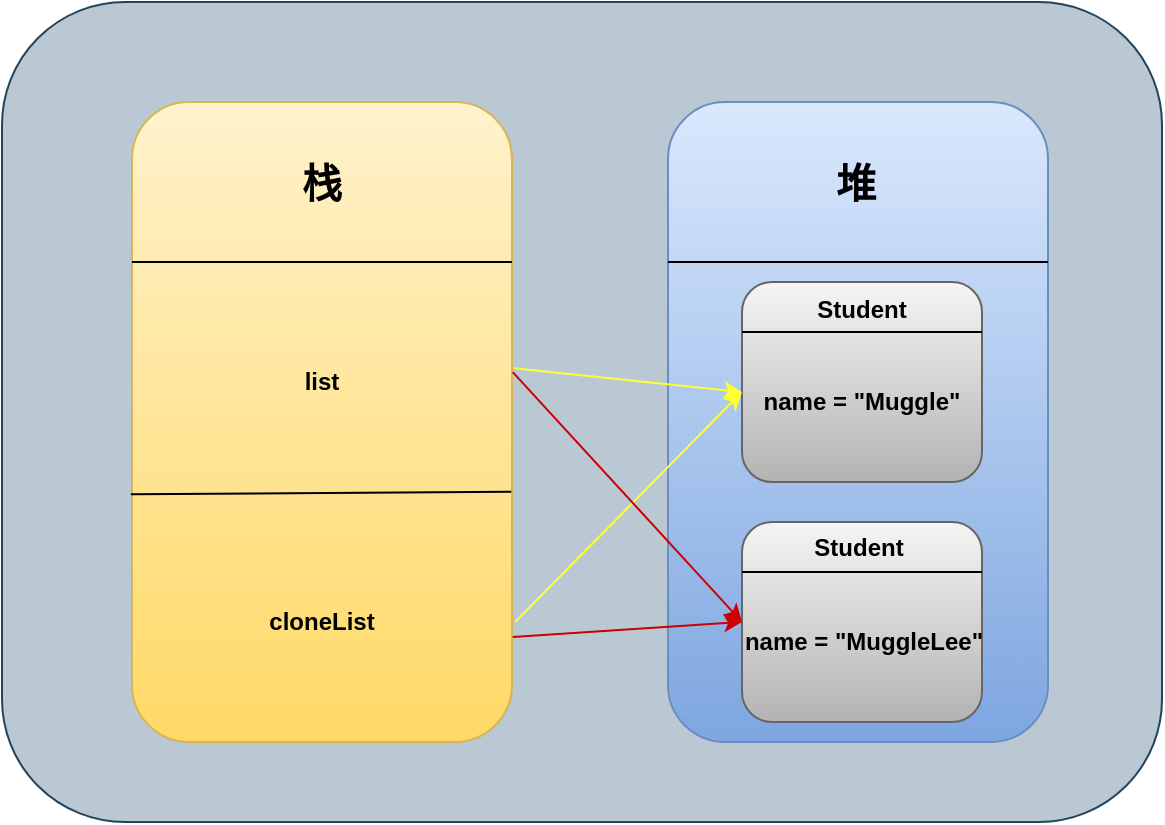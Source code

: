 <mxfile version="10.7.8" type="device"><diagram id="Rob_iFpD9BojMDqzuaLn" name="Page-1"><mxGraphModel dx="964" dy="626" grid="1" gridSize="10" guides="1" tooltips="1" connect="1" arrows="1" fold="1" page="1" pageScale="1" pageWidth="827" pageHeight="1169" math="0" shadow="0"><root><mxCell id="0"/><mxCell id="1" parent="0"/><mxCell id="eepY1AI8bnOtlekWDzPc-43" value="" style="rounded=1;whiteSpace=wrap;html=1;fontFamily=Helvetica;fontSize=20;fillColor=#bac8d3;strokeColor=#23445d;" vertex="1" parent="1"><mxGeometry x="80" y="180" width="580" height="410" as="geometry"/></mxCell><mxCell id="eepY1AI8bnOtlekWDzPc-12" value="" style="rounded=1;whiteSpace=wrap;html=1;fontStyle=1;fontFamily=Helvetica;gradientColor=#ffd966;fillColor=#fff2cc;strokeColor=#d6b656;" vertex="1" parent="1"><mxGeometry x="145" y="230" width="190" height="320" as="geometry"/></mxCell><mxCell id="eepY1AI8bnOtlekWDzPc-13" value="" style="endArrow=none;html=1;exitX=0;exitY=0.25;exitDx=0;exitDy=0;entryX=1;entryY=0.25;entryDx=0;entryDy=0;fontStyle=1;fontFamily=Helvetica;" edge="1" parent="1" source="eepY1AI8bnOtlekWDzPc-12" target="eepY1AI8bnOtlekWDzPc-12"><mxGeometry width="50" height="50" relative="1" as="geometry"><mxPoint x="200" y="320" as="sourcePoint"/><mxPoint x="250" y="270" as="targetPoint"/></mxGeometry></mxCell><mxCell id="eepY1AI8bnOtlekWDzPc-14" value="栈" style="text;html=1;strokeColor=none;fillColor=none;align=center;verticalAlign=middle;whiteSpace=wrap;rounded=0;fontStyle=1;fontFamily=Helvetica;fontSize=20;" vertex="1" parent="1"><mxGeometry x="220" y="260" width="40" height="20" as="geometry"/></mxCell><mxCell id="eepY1AI8bnOtlekWDzPc-20" value="" style="rounded=1;whiteSpace=wrap;html=1;fontStyle=1;fontFamily=Helvetica;gradientColor=#7ea6e0;fillColor=#dae8fc;strokeColor=#6c8ebf;" vertex="1" parent="1"><mxGeometry x="413" y="230" width="190" height="320" as="geometry"/></mxCell><mxCell id="eepY1AI8bnOtlekWDzPc-21" value="" style="endArrow=none;html=1;exitX=0;exitY=0.25;exitDx=0;exitDy=0;entryX=1;entryY=0.25;entryDx=0;entryDy=0;fontStyle=1;fontFamily=Helvetica;" edge="1" parent="1" source="eepY1AI8bnOtlekWDzPc-20" target="eepY1AI8bnOtlekWDzPc-20"><mxGeometry width="50" height="50" relative="1" as="geometry"><mxPoint x="238" y="220" as="sourcePoint"/><mxPoint x="288" y="170" as="targetPoint"/></mxGeometry></mxCell><mxCell id="eepY1AI8bnOtlekWDzPc-22" value="堆" style="text;html=1;strokeColor=none;fillColor=none;align=center;verticalAlign=middle;whiteSpace=wrap;rounded=0;fontStyle=1;fontFamily=Helvetica;fontSize=20;" vertex="1" parent="1"><mxGeometry x="487" y="260" width="40" height="20" as="geometry"/></mxCell><mxCell id="eepY1AI8bnOtlekWDzPc-24" value="list" style="text;html=1;strokeColor=none;fillColor=none;align=center;verticalAlign=middle;whiteSpace=wrap;rounded=0;fontStyle=1;fontFamily=Helvetica;" vertex="1" parent="1"><mxGeometry x="220" y="360" width="40" height="20" as="geometry"/></mxCell><mxCell id="eepY1AI8bnOtlekWDzPc-25" value="cloneList" style="text;html=1;strokeColor=none;fillColor=none;align=center;verticalAlign=middle;whiteSpace=wrap;rounded=0;fontStyle=1;fontFamily=Helvetica;" vertex="1" parent="1"><mxGeometry x="220" y="480" width="40" height="20" as="geometry"/></mxCell><mxCell id="eepY1AI8bnOtlekWDzPc-26" value="" style="rounded=1;whiteSpace=wrap;html=1;fontStyle=1;fontFamily=Helvetica;gradientColor=#b3b3b3;fillColor=#f5f5f5;strokeColor=#666666;" vertex="1" parent="1"><mxGeometry x="450" y="320" width="120" height="100" as="geometry"/></mxCell><mxCell id="eepY1AI8bnOtlekWDzPc-27" value="" style="endArrow=none;html=1;exitX=0;exitY=0.25;exitDx=0;exitDy=0;entryX=1;entryY=0.25;entryDx=0;entryDy=0;fontStyle=1;fontFamily=Helvetica;" edge="1" parent="1" source="eepY1AI8bnOtlekWDzPc-26" target="eepY1AI8bnOtlekWDzPc-26"><mxGeometry width="50" height="50" relative="1" as="geometry"><mxPoint x="637" y="380" as="sourcePoint"/><mxPoint x="687" y="330" as="targetPoint"/></mxGeometry></mxCell><mxCell id="eepY1AI8bnOtlekWDzPc-28" value="Student" style="text;html=1;strokeColor=none;fillColor=none;align=center;verticalAlign=middle;whiteSpace=wrap;rounded=0;fontStyle=1;fontFamily=Helvetica;" vertex="1" parent="1"><mxGeometry x="490" y="324" width="40" height="20" as="geometry"/></mxCell><mxCell id="eepY1AI8bnOtlekWDzPc-29" value="name = &quot;Muggle&quot;" style="text;html=1;strokeColor=none;fillColor=none;align=center;verticalAlign=middle;whiteSpace=wrap;rounded=0;fontStyle=1;fontFamily=Helvetica;" vertex="1" parent="1"><mxGeometry x="450" y="370" width="120" height="20" as="geometry"/></mxCell><mxCell id="eepY1AI8bnOtlekWDzPc-31" value="" style="rounded=1;whiteSpace=wrap;html=1;fontStyle=1;fontFamily=Helvetica;gradientColor=#b3b3b3;fillColor=#f5f5f5;strokeColor=#666666;" vertex="1" parent="1"><mxGeometry x="450" y="440" width="120" height="100" as="geometry"/></mxCell><mxCell id="eepY1AI8bnOtlekWDzPc-32" value="" style="endArrow=none;html=1;exitX=0;exitY=0.25;exitDx=0;exitDy=0;entryX=1;entryY=0.25;entryDx=0;entryDy=0;fontStyle=1;fontFamily=Helvetica;" edge="1" parent="1" source="eepY1AI8bnOtlekWDzPc-31" target="eepY1AI8bnOtlekWDzPc-31"><mxGeometry width="50" height="50" relative="1" as="geometry"><mxPoint x="637" y="500" as="sourcePoint"/><mxPoint x="687" y="450" as="targetPoint"/></mxGeometry></mxCell><mxCell id="eepY1AI8bnOtlekWDzPc-33" value="Student" style="text;html=1;strokeColor=none;fillColor=none;align=center;verticalAlign=middle;whiteSpace=wrap;rounded=0;fontStyle=1;fontFamily=Helvetica;" vertex="1" parent="1"><mxGeometry x="490" y="440" width="37" height="26" as="geometry"/></mxCell><mxCell id="eepY1AI8bnOtlekWDzPc-34" value="name = &quot;MuggleLee&quot;" style="text;html=1;strokeColor=none;fillColor=none;align=center;verticalAlign=middle;whiteSpace=wrap;rounded=0;fontStyle=1;fontFamily=Helvetica;" vertex="1" parent="1"><mxGeometry x="442" y="490" width="138" height="20" as="geometry"/></mxCell><mxCell id="eepY1AI8bnOtlekWDzPc-37" value="" style="endArrow=none;html=1;fontFamily=Helvetica;fontSize=20;exitX=-0.003;exitY=0.613;exitDx=0;exitDy=0;exitPerimeter=0;entryX=0.998;entryY=0.609;entryDx=0;entryDy=0;entryPerimeter=0;" edge="1" parent="1" source="eepY1AI8bnOtlekWDzPc-12" target="eepY1AI8bnOtlekWDzPc-12"><mxGeometry width="50" height="50" relative="1" as="geometry"><mxPoint x="144" y="426" as="sourcePoint"/><mxPoint x="337" y="426" as="targetPoint"/></mxGeometry></mxCell><mxCell id="eepY1AI8bnOtlekWDzPc-39" value="" style="endArrow=classic;html=1;fontFamily=Helvetica;fontSize=20;exitX=1.005;exitY=0.416;exitDx=0;exitDy=0;exitPerimeter=0;entryX=0;entryY=0.25;entryDx=0;entryDy=0;strokeColor=#FFFF33;" edge="1" parent="1" source="eepY1AI8bnOtlekWDzPc-12" target="eepY1AI8bnOtlekWDzPc-29"><mxGeometry width="50" height="50" relative="1" as="geometry"><mxPoint x="360" y="380" as="sourcePoint"/><mxPoint x="410" y="330" as="targetPoint"/></mxGeometry></mxCell><mxCell id="eepY1AI8bnOtlekWDzPc-40" value="" style="endArrow=classic;html=1;fontFamily=Helvetica;fontSize=20;exitX=1.009;exitY=0.812;exitDx=0;exitDy=0;exitPerimeter=0;entryX=0;entryY=0.25;entryDx=0;entryDy=0;strokeColor=#FFFF33;" edge="1" parent="1" source="eepY1AI8bnOtlekWDzPc-12" target="eepY1AI8bnOtlekWDzPc-29"><mxGeometry width="50" height="50" relative="1" as="geometry"><mxPoint x="370" y="490" as="sourcePoint"/><mxPoint x="420" y="440" as="targetPoint"/></mxGeometry></mxCell><mxCell id="eepY1AI8bnOtlekWDzPc-41" value="" style="endArrow=classic;html=1;fontFamily=Helvetica;fontSize=20;exitX=1.002;exitY=0.422;exitDx=0;exitDy=0;exitPerimeter=0;entryX=0;entryY=0.5;entryDx=0;entryDy=0;strokeColor=#CC0000;" edge="1" parent="1" source="eepY1AI8bnOtlekWDzPc-12" target="eepY1AI8bnOtlekWDzPc-31"><mxGeometry width="50" height="50" relative="1" as="geometry"><mxPoint x="350" y="440" as="sourcePoint"/><mxPoint x="400" y="390" as="targetPoint"/></mxGeometry></mxCell><mxCell id="eepY1AI8bnOtlekWDzPc-42" value="" style="endArrow=classic;html=1;fontFamily=Helvetica;fontSize=20;exitX=1.002;exitY=0.836;exitDx=0;exitDy=0;exitPerimeter=0;entryX=0;entryY=0.5;entryDx=0;entryDy=0;strokeColor=#CC0000;" edge="1" parent="1" source="eepY1AI8bnOtlekWDzPc-12" target="eepY1AI8bnOtlekWDzPc-31"><mxGeometry width="50" height="50" relative="1" as="geometry"><mxPoint x="380" y="580" as="sourcePoint"/><mxPoint x="430" y="530" as="targetPoint"/></mxGeometry></mxCell></root></mxGraphModel></diagram></mxfile>